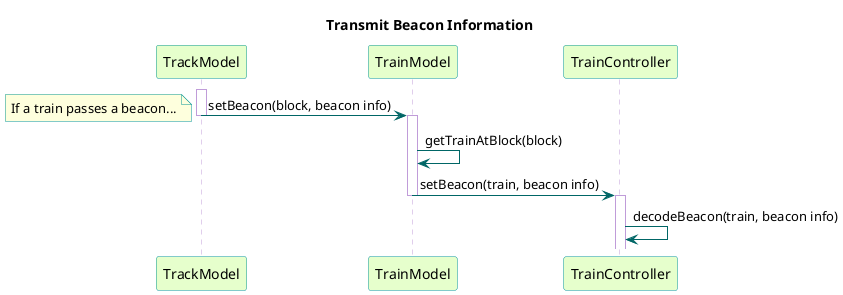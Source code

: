 @startuml

title Transmit Beacon Information

skinparam noteBorderColor #049595

skinparam sequence {
	BackgroundColor transparent
	ParticipantBackgroundColor #e6ffcc
	ParticipantBorderColor 	#049595
	PackageBorderCOlor  #049595
	ArrowColor #006666
	LifeLineBorderColor #c09cd9
}

participant TrackModel
participant TrainModel
participant TrainController

activate TrackModel
TrackModel -> TrainModel : setBeacon(block, beacon info)
note left: If a train passes a beacon...
deactivate TrackModel

activate TrainModel
TrainModel -> TrainModel : getTrainAtBlock(block)
TrainModel -> TrainController : setBeacon(train, beacon info)
deactivate TrainModel
activate TrainController
TrainController -> TrainController : decodeBeacon(train, beacon info)

@enduml